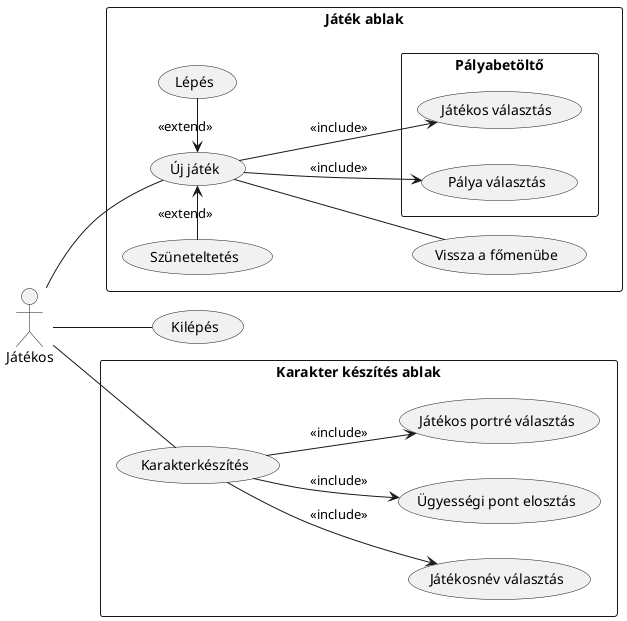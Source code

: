 # Főmenü ablak

@startuml UseCaseDiagram

left to right direction

actor Játékos as Player

rectangle "Játék ablak" {
  usecase (Új játék) as NewGame
  rectangle Pályabetöltő {

    usecase (Pálya választás) as LoadMap
    usecase (Játékos választás) as ChoosePlayer
  }
usecase (Lépés) as Move
usecase (Szüneteltetés) as Pause
usecase (Vissza a főmenübe) as BackToMain
}

rectangle "Karakter készítés ablak" {
  usecase (Karakterkészítés) as CharacterCreation
  usecase (Játékosnév választás) as ChoosePlayerName
  usecase (Ügyességi pont elosztás) as SkillPoint
  usecase (Játékos portré választás) as ChoosePlayerPortrait
}
usecase (Kilépés) as Quit

Player -down- NewGame
NewGame --> LoadMap : <<include>>
NewGame --> ChoosePlayer : <<include>>
NewGame <-r- Move : <<extend>>
NewGame <-l- Pause : <<extend>>
NewGame -- BackToMain

Player -- CharacterCreation
CharacterCreation --> ChoosePlayerName : <<include>>
CharacterCreation --> SkillPoint : <<include>>
CharacterCreation --> ChoosePlayerPortrait : <<include>>


Player -- Quit


@enduml
